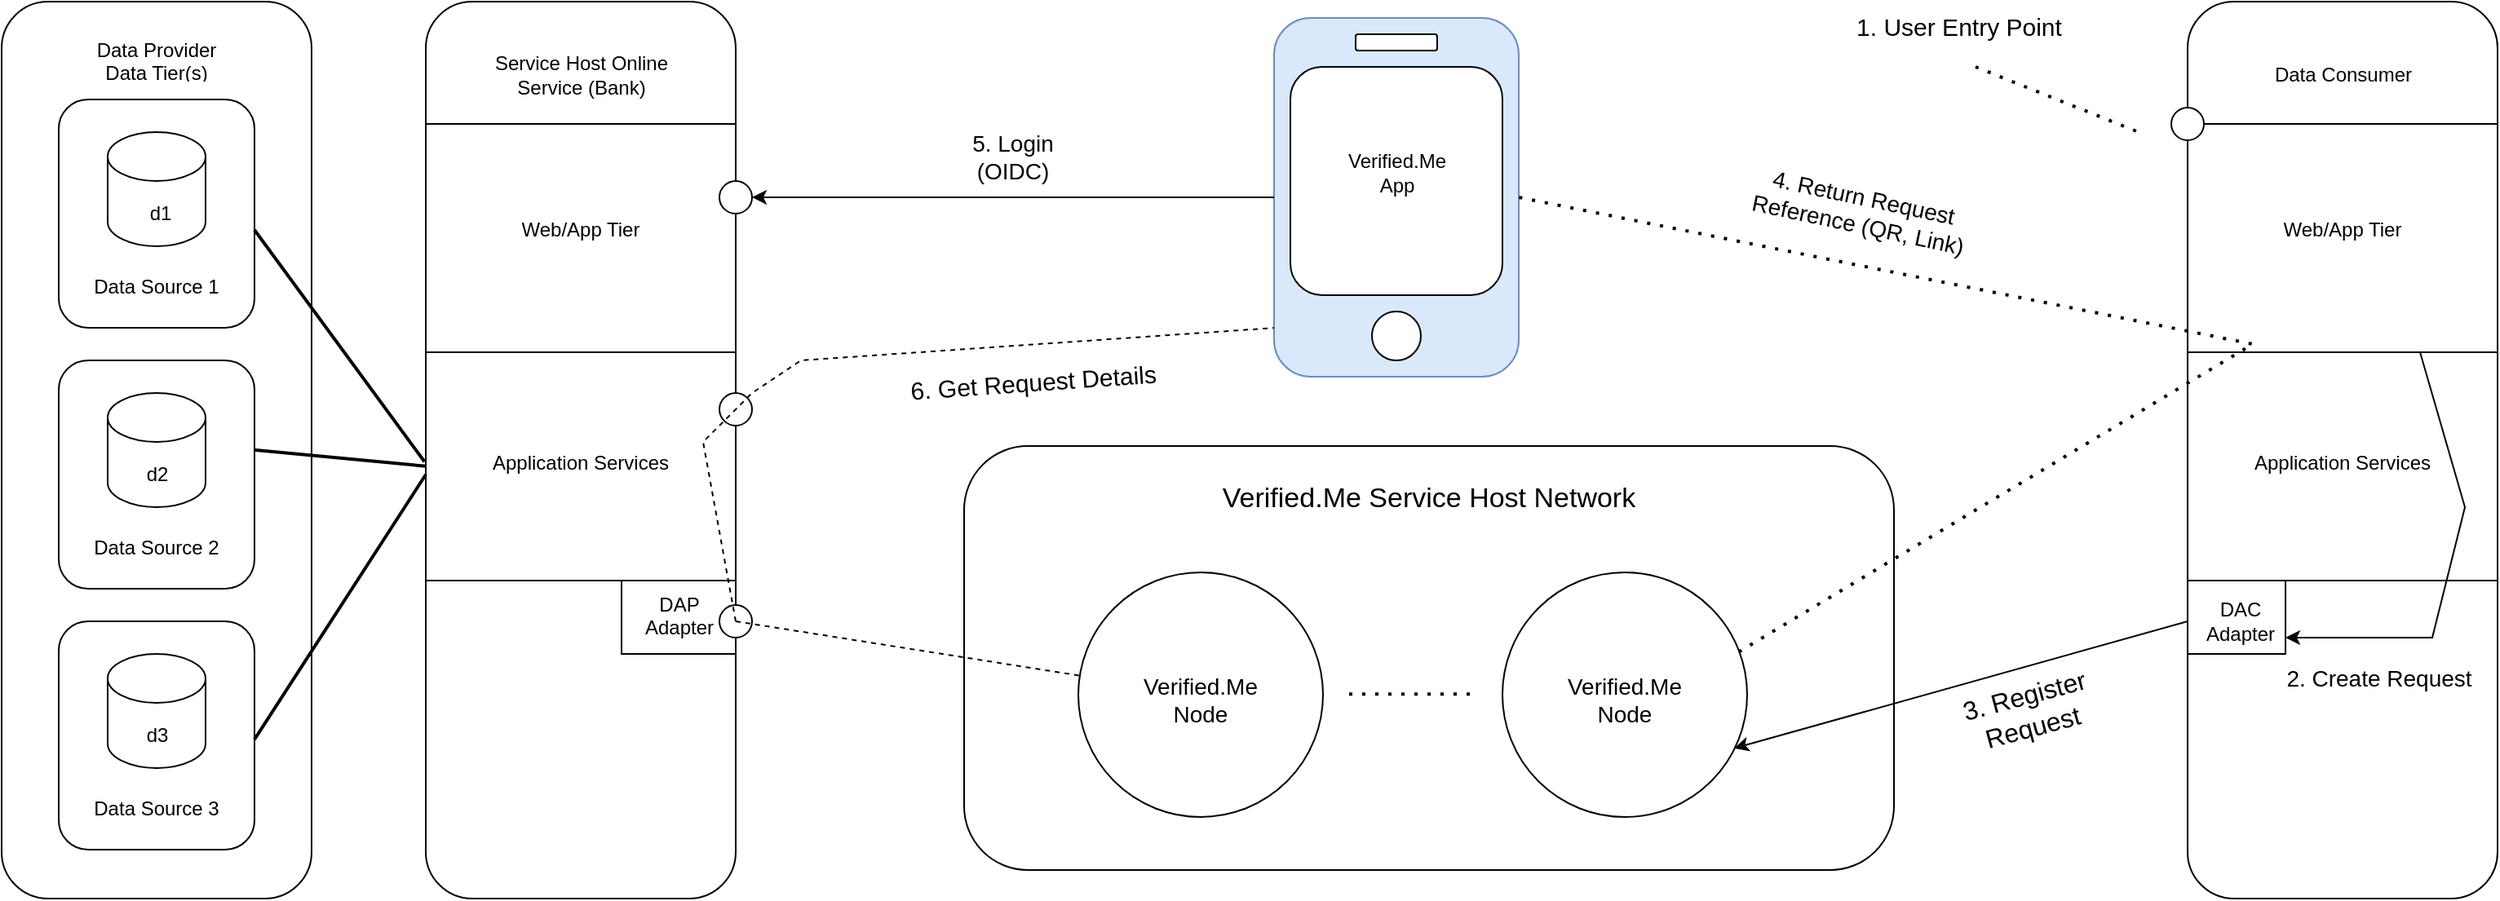 <mxfile version="20.5.3" type="github">
  <diagram id="KSw2pq7QWvrgQZUM4CQr" name="Page-1">
    <mxGraphModel dx="1673" dy="928" grid="1" gridSize="10" guides="1" tooltips="1" connect="1" arrows="1" fold="1" page="1" pageScale="1" pageWidth="850" pageHeight="1100" math="0" shadow="0">
      <root>
        <mxCell id="0" />
        <mxCell id="1" parent="0" />
        <mxCell id="ym_wlVn3fW00bw_4UrsF-1" value="" style="rounded=1;whiteSpace=wrap;html=1;" parent="1" vertex="1">
          <mxGeometry x="40" y="290" width="190" height="550" as="geometry" />
        </mxCell>
        <UserObject label="&lt;div&gt;Data Provider&lt;/div&gt;&lt;div&gt;Data Tier(s)&lt;br&gt;&lt;/div&gt;" placeholders="1" name="Variable" id="ym_wlVn3fW00bw_4UrsF-2">
          <mxCell style="text;html=1;strokeColor=none;fillColor=none;align=center;verticalAlign=middle;whiteSpace=wrap;overflow=hidden;" parent="1" vertex="1">
            <mxGeometry x="95" y="310" width="80" height="30" as="geometry" />
          </mxCell>
        </UserObject>
        <mxCell id="ym_wlVn3fW00bw_4UrsF-7" value="" style="rounded=1;whiteSpace=wrap;html=1;" parent="1" vertex="1">
          <mxGeometry x="75" y="350" width="120" height="140" as="geometry" />
        </mxCell>
        <mxCell id="ym_wlVn3fW00bw_4UrsF-8" value="" style="shape=cylinder3;whiteSpace=wrap;html=1;boundedLbl=1;backgroundOutline=1;size=15;" parent="1" vertex="1">
          <mxGeometry x="105" y="370" width="60" height="70" as="geometry" />
        </mxCell>
        <mxCell id="ym_wlVn3fW00bw_4UrsF-9" value="" style="rounded=1;whiteSpace=wrap;html=1;" parent="1" vertex="1">
          <mxGeometry x="75" y="510" width="120" height="140" as="geometry" />
        </mxCell>
        <mxCell id="ym_wlVn3fW00bw_4UrsF-10" value="" style="shape=cylinder3;whiteSpace=wrap;html=1;boundedLbl=1;backgroundOutline=1;size=15;" parent="1" vertex="1">
          <mxGeometry x="105" y="530" width="60" height="70" as="geometry" />
        </mxCell>
        <mxCell id="ym_wlVn3fW00bw_4UrsF-11" value="" style="rounded=1;whiteSpace=wrap;html=1;" parent="1" vertex="1">
          <mxGeometry x="75" y="670" width="120" height="140" as="geometry" />
        </mxCell>
        <mxCell id="ym_wlVn3fW00bw_4UrsF-12" value="" style="shape=cylinder3;whiteSpace=wrap;html=1;boundedLbl=1;backgroundOutline=1;size=15;" parent="1" vertex="1">
          <mxGeometry x="105" y="690" width="60" height="70" as="geometry" />
        </mxCell>
        <UserObject label="Data Source 1" placeholders="1" name="Variable" id="ym_wlVn3fW00bw_4UrsF-13">
          <mxCell style="text;html=1;strokeColor=none;fillColor=none;align=center;verticalAlign=middle;whiteSpace=wrap;overflow=hidden;" parent="1" vertex="1">
            <mxGeometry x="95" y="450" width="80" height="30" as="geometry" />
          </mxCell>
        </UserObject>
        <UserObject label="Data Source 2" placeholders="1" name="Variable" id="ym_wlVn3fW00bw_4UrsF-14">
          <mxCell style="text;html=1;strokeColor=none;fillColor=none;align=center;verticalAlign=middle;whiteSpace=wrap;overflow=hidden;" parent="1" vertex="1">
            <mxGeometry x="95" y="610" width="80" height="30" as="geometry" />
          </mxCell>
        </UserObject>
        <UserObject label="Data Source 3" placeholders="1" name="Variable" id="ym_wlVn3fW00bw_4UrsF-15">
          <mxCell style="text;html=1;strokeColor=none;fillColor=none;align=center;verticalAlign=middle;whiteSpace=wrap;overflow=hidden;" parent="1" vertex="1">
            <mxGeometry x="95" y="770" width="80" height="30" as="geometry" />
          </mxCell>
        </UserObject>
        <UserObject label="d1" placeholders="1" name="Variable" id="ym_wlVn3fW00bw_4UrsF-16">
          <mxCell style="text;html=1;strokeColor=none;fillColor=none;align=center;verticalAlign=middle;whiteSpace=wrap;overflow=hidden;" parent="1" vertex="1">
            <mxGeometry x="105" y="407.5" width="65" height="25" as="geometry" />
          </mxCell>
        </UserObject>
        <UserObject label="d2" placeholders="1" name="Variable" id="ym_wlVn3fW00bw_4UrsF-17">
          <mxCell style="text;html=1;strokeColor=none;fillColor=none;align=center;verticalAlign=middle;whiteSpace=wrap;overflow=hidden;" parent="1" vertex="1">
            <mxGeometry x="102.5" y="567.5" width="65" height="25" as="geometry" />
          </mxCell>
        </UserObject>
        <UserObject label="d3" placeholders="1" name="Variable" id="ym_wlVn3fW00bw_4UrsF-18">
          <mxCell style="text;html=1;strokeColor=none;fillColor=none;align=center;verticalAlign=middle;whiteSpace=wrap;overflow=hidden;" parent="1" vertex="1">
            <mxGeometry x="102.5" y="727.5" width="65" height="25" as="geometry" />
          </mxCell>
        </UserObject>
        <mxCell id="ym_wlVn3fW00bw_4UrsF-20" value="" style="rounded=1;whiteSpace=wrap;html=1;" parent="1" vertex="1">
          <mxGeometry x="300" y="290" width="190" height="550" as="geometry" />
        </mxCell>
        <mxCell id="ym_wlVn3fW00bw_4UrsF-22" value="" style="line;strokeWidth=1;html=1;" parent="1" vertex="1">
          <mxGeometry x="300" y="360" width="190" height="10" as="geometry" />
        </mxCell>
        <mxCell id="ym_wlVn3fW00bw_4UrsF-23" value="" style="line;strokeWidth=1;html=1;" parent="1" vertex="1">
          <mxGeometry x="300" y="500" width="190" height="10" as="geometry" />
        </mxCell>
        <mxCell id="ym_wlVn3fW00bw_4UrsF-24" value="" style="line;strokeWidth=1;html=1;" parent="1" vertex="1">
          <mxGeometry x="300" y="640" width="190" height="10" as="geometry" />
        </mxCell>
        <UserObject label="&lt;div&gt;Service Host Online&lt;/div&gt;Service (Bank)" placeholders="1" name="Variable" id="ym_wlVn3fW00bw_4UrsF-25">
          <mxCell style="text;html=1;strokeColor=none;fillColor=none;align=center;verticalAlign=middle;whiteSpace=wrap;overflow=hidden;" parent="1" vertex="1">
            <mxGeometry x="337.5" y="310" width="115" height="50" as="geometry" />
          </mxCell>
        </UserObject>
        <UserObject label="&lt;div&gt;Web/App Tier&lt;/div&gt;&lt;div&gt;&lt;br&gt;&lt;/div&gt;" placeholders="1" name="Variable" id="ym_wlVn3fW00bw_4UrsF-26">
          <mxCell style="text;html=1;strokeColor=none;fillColor=none;align=center;verticalAlign=middle;whiteSpace=wrap;overflow=hidden;" parent="1" vertex="1">
            <mxGeometry x="355" y="420" width="80" height="30" as="geometry" />
          </mxCell>
        </UserObject>
        <UserObject label="&lt;div&gt;Application Services&lt;/div&gt;&lt;div&gt;&lt;br&gt;&lt;/div&gt;" placeholders="1" name="Variable" id="ym_wlVn3fW00bw_4UrsF-27">
          <mxCell style="text;html=1;strokeColor=none;fillColor=none;align=center;verticalAlign=middle;whiteSpace=wrap;overflow=hidden;" parent="1" vertex="1">
            <mxGeometry x="330" y="562.5" width="130" height="30" as="geometry" />
          </mxCell>
        </UserObject>
        <mxCell id="ym_wlVn3fW00bw_4UrsF-35" value="" style="shape=partialRectangle;whiteSpace=wrap;html=1;bottom=0;right=0;fillColor=none;strokeWidth=1;direction=north;" parent="1" vertex="1">
          <mxGeometry x="420" y="645" width="70" height="45" as="geometry" />
        </mxCell>
        <UserObject label="DAP&lt;br&gt;&lt;div&gt;Adapter&lt;/div&gt;&lt;div&gt;&lt;br&gt;&lt;/div&gt;" placeholders="1" name="Variable" id="ym_wlVn3fW00bw_4UrsF-36">
          <mxCell style="text;html=1;strokeColor=none;fillColor=none;align=center;verticalAlign=middle;whiteSpace=wrap;overflow=hidden;" parent="1" vertex="1">
            <mxGeometry x="422.5" y="650" width="65" height="40" as="geometry" />
          </mxCell>
        </UserObject>
        <mxCell id="ym_wlVn3fW00bw_4UrsF-37" value="" style="endArrow=none;html=1;rounded=0;entryX=0.002;entryY=0.518;entryDx=0;entryDy=0;entryPerimeter=0;exitX=0.996;exitY=0.392;exitDx=0;exitDy=0;exitPerimeter=0;strokeWidth=2;" parent="1" source="ym_wlVn3fW00bw_4UrsF-9" target="ym_wlVn3fW00bw_4UrsF-20" edge="1">
          <mxGeometry width="50" height="50" relative="1" as="geometry">
            <mxPoint x="190" y="560" as="sourcePoint" />
            <mxPoint x="240" y="510" as="targetPoint" />
          </mxGeometry>
        </mxCell>
        <mxCell id="ym_wlVn3fW00bw_4UrsF-39" value="" style="endArrow=none;html=1;rounded=0;strokeWidth=2;entryX=-0.004;entryY=0.513;entryDx=0;entryDy=0;entryPerimeter=0;" parent="1" target="ym_wlVn3fW00bw_4UrsF-20" edge="1">
          <mxGeometry width="50" height="50" relative="1" as="geometry">
            <mxPoint x="195" y="430" as="sourcePoint" />
            <mxPoint x="245" y="380" as="targetPoint" />
          </mxGeometry>
        </mxCell>
        <mxCell id="ym_wlVn3fW00bw_4UrsF-40" value="" style="endArrow=none;html=1;rounded=0;exitX=0.996;exitY=0.392;exitDx=0;exitDy=0;exitPerimeter=0;strokeWidth=2;" parent="1" edge="1">
          <mxGeometry width="50" height="50" relative="1" as="geometry">
            <mxPoint x="195.0" y="742.48" as="sourcePoint" />
            <mxPoint x="300" y="580" as="targetPoint" />
          </mxGeometry>
        </mxCell>
        <mxCell id="ym_wlVn3fW00bw_4UrsF-42" value="" style="rounded=1;whiteSpace=wrap;html=1;strokeWidth=1;" parent="1" vertex="1">
          <mxGeometry x="630" y="562.5" width="570" height="260" as="geometry" />
        </mxCell>
        <mxCell id="ym_wlVn3fW00bw_4UrsF-43" value="Verified.Me Service Host Network" style="text;html=1;strokeColor=none;fillColor=none;align=center;verticalAlign=middle;whiteSpace=wrap;rounded=0;strokeWidth=1;fontSize=17;" parent="1" vertex="1">
          <mxGeometry x="645" y="580" width="540" height="30" as="geometry" />
        </mxCell>
        <mxCell id="ym_wlVn3fW00bw_4UrsF-44" value="" style="ellipse;whiteSpace=wrap;html=1;aspect=fixed;strokeWidth=1;fontSize=17;" parent="1" vertex="1">
          <mxGeometry x="700" y="640" width="150" height="150" as="geometry" />
        </mxCell>
        <mxCell id="ym_wlVn3fW00bw_4UrsF-45" value="" style="ellipse;whiteSpace=wrap;html=1;aspect=fixed;strokeWidth=1;fontSize=17;" parent="1" vertex="1">
          <mxGeometry x="960" y="640" width="150" height="150" as="geometry" />
        </mxCell>
        <UserObject label="&lt;div style=&quot;font-size: 14px;&quot;&gt;Verified.Me&lt;/div&gt;&lt;div style=&quot;font-size: 14px;&quot;&gt;Node&lt;br style=&quot;font-size: 14px;&quot;&gt;&lt;/div&gt;" placeholders="1" name="Variable" id="ym_wlVn3fW00bw_4UrsF-46">
          <mxCell style="text;html=1;strokeColor=none;fillColor=none;align=center;verticalAlign=middle;whiteSpace=wrap;overflow=hidden;fontSize=14;" parent="1" vertex="1">
            <mxGeometry x="721.25" y="690" width="107.5" height="55" as="geometry" />
          </mxCell>
        </UserObject>
        <UserObject label="&lt;div style=&quot;font-size: 14px;&quot;&gt;Verified.Me&lt;/div&gt;&lt;div style=&quot;font-size: 14px;&quot;&gt;Node&lt;br style=&quot;font-size: 14px;&quot;&gt;&lt;/div&gt;" placeholders="1" name="Variable" id="ym_wlVn3fW00bw_4UrsF-49">
          <mxCell style="text;html=1;strokeColor=none;fillColor=none;align=center;verticalAlign=middle;whiteSpace=wrap;overflow=hidden;fontSize=14;" parent="1" vertex="1">
            <mxGeometry x="981.25" y="690" width="107.5" height="55" as="geometry" />
          </mxCell>
        </UserObject>
        <mxCell id="ym_wlVn3fW00bw_4UrsF-54" value="" style="endArrow=none;dashed=1;html=1;dashPattern=1 3;strokeWidth=2;rounded=0;fontSize=14;" parent="1" edge="1">
          <mxGeometry width="50" height="50" relative="1" as="geometry">
            <mxPoint x="940" y="714.66" as="sourcePoint" />
            <mxPoint x="860" y="714.66" as="targetPoint" />
          </mxGeometry>
        </mxCell>
        <mxCell id="ym_wlVn3fW00bw_4UrsF-55" value="" style="rounded=1;whiteSpace=wrap;html=1;" parent="1" vertex="1">
          <mxGeometry x="1380" y="290" width="190" height="550" as="geometry" />
        </mxCell>
        <mxCell id="ym_wlVn3fW00bw_4UrsF-56" value="" style="line;strokeWidth=1;html=1;" parent="1" vertex="1">
          <mxGeometry x="1380" y="360" width="190" height="10" as="geometry" />
        </mxCell>
        <mxCell id="ym_wlVn3fW00bw_4UrsF-57" value="" style="line;strokeWidth=1;html=1;" parent="1" vertex="1">
          <mxGeometry x="1380" y="500" width="190" height="10" as="geometry" />
        </mxCell>
        <mxCell id="ym_wlVn3fW00bw_4UrsF-58" value="" style="line;strokeWidth=1;html=1;" parent="1" vertex="1">
          <mxGeometry x="1380" y="640" width="190" height="10" as="geometry" />
        </mxCell>
        <UserObject label="Data Consumer" placeholders="1" name="Variable" id="ym_wlVn3fW00bw_4UrsF-59">
          <mxCell style="text;html=1;strokeColor=none;fillColor=none;align=center;verticalAlign=middle;whiteSpace=wrap;overflow=hidden;" parent="1" vertex="1">
            <mxGeometry x="1417.5" y="310" width="115" height="50" as="geometry" />
          </mxCell>
        </UserObject>
        <UserObject label="&lt;div&gt;Web/App Tier&lt;/div&gt;&lt;div&gt;&lt;br&gt;&lt;/div&gt;" placeholders="1" name="Variable" id="ym_wlVn3fW00bw_4UrsF-60">
          <mxCell style="text;html=1;strokeColor=none;fillColor=none;align=center;verticalAlign=middle;whiteSpace=wrap;overflow=hidden;" parent="1" vertex="1">
            <mxGeometry x="1435" y="420" width="80" height="30" as="geometry" />
          </mxCell>
        </UserObject>
        <UserObject label="&lt;div&gt;Application Services&lt;/div&gt;&lt;div&gt;&lt;br&gt;&lt;/div&gt;" placeholders="1" name="Variable" id="ym_wlVn3fW00bw_4UrsF-61">
          <mxCell style="text;html=1;strokeColor=none;fillColor=none;align=center;verticalAlign=middle;whiteSpace=wrap;overflow=hidden;" parent="1" vertex="1">
            <mxGeometry x="1410" y="562.5" width="130" height="30" as="geometry" />
          </mxCell>
        </UserObject>
        <mxCell id="ym_wlVn3fW00bw_4UrsF-65" value="" style="shape=partialRectangle;whiteSpace=wrap;html=1;bottom=0;right=0;fillColor=none;strokeWidth=1;direction=west;" parent="1" vertex="1">
          <mxGeometry x="1380" y="645" width="60" height="45" as="geometry" />
        </mxCell>
        <UserObject label="&lt;div&gt;DAC&lt;/div&gt;&lt;div&gt;Adapter&lt;/div&gt;" placeholders="1" name="Variable" id="ym_wlVn3fW00bw_4UrsF-66">
          <mxCell style="text;html=1;strokeColor=none;fillColor=none;align=center;verticalAlign=middle;whiteSpace=wrap;overflow=hidden;" parent="1" vertex="1">
            <mxGeometry x="1380" y="650" width="65" height="40" as="geometry" />
          </mxCell>
        </UserObject>
        <mxCell id="ym_wlVn3fW00bw_4UrsF-68" value="" style="rounded=1;whiteSpace=wrap;html=1;strokeWidth=1;fontSize=14;fillColor=#dae8fc;strokeColor=#6c8ebf;" parent="1" vertex="1">
          <mxGeometry x="820" y="300" width="150" height="220" as="geometry" />
        </mxCell>
        <mxCell id="ym_wlVn3fW00bw_4UrsF-70" value="" style="ellipse;whiteSpace=wrap;html=1;aspect=fixed;strokeWidth=1;fontSize=14;" parent="1" vertex="1">
          <mxGeometry x="880" y="480" width="30" height="30" as="geometry" />
        </mxCell>
        <mxCell id="ym_wlVn3fW00bw_4UrsF-71" value="" style="rounded=1;whiteSpace=wrap;html=1;strokeWidth=1;fontSize=14;" parent="1" vertex="1">
          <mxGeometry x="870" y="310" width="50" height="10" as="geometry" />
        </mxCell>
        <mxCell id="ym_wlVn3fW00bw_4UrsF-72" value="" style="rounded=1;whiteSpace=wrap;html=1;strokeWidth=1;fontSize=14;" parent="1" vertex="1">
          <mxGeometry x="830" y="330" width="130" height="140" as="geometry" />
        </mxCell>
        <UserObject label="&lt;div&gt;Verified.Me&lt;/div&gt;&lt;div&gt;App&lt;br&gt;&lt;/div&gt;" placeholders="1" name="Variable" id="ym_wlVn3fW00bw_4UrsF-73">
          <mxCell style="text;html=1;strokeColor=none;fillColor=none;align=center;verticalAlign=middle;whiteSpace=wrap;overflow=hidden;" parent="1" vertex="1">
            <mxGeometry x="837.5" y="370" width="115" height="50" as="geometry" />
          </mxCell>
        </UserObject>
        <mxCell id="-gWEYb8kypz1Vk000rSd-1" value="" style="ellipse;whiteSpace=wrap;html=1;" vertex="1" parent="1">
          <mxGeometry x="1370" y="355" width="20" height="20" as="geometry" />
        </mxCell>
        <mxCell id="-gWEYb8kypz1Vk000rSd-2" value="" style="endArrow=none;dashed=1;html=1;dashPattern=1 3;strokeWidth=2;rounded=0;" edge="1" parent="1">
          <mxGeometry width="50" height="50" relative="1" as="geometry">
            <mxPoint x="1250" y="330" as="sourcePoint" />
            <mxPoint x="1350" y="370" as="targetPoint" />
          </mxGeometry>
        </mxCell>
        <mxCell id="-gWEYb8kypz1Vk000rSd-4" value="1. User Entry Point" style="text;html=1;strokeColor=none;fillColor=none;align=center;verticalAlign=middle;whiteSpace=wrap;rounded=0;fontSize=15;" vertex="1" parent="1">
          <mxGeometry x="1170" y="290" width="140" height="30" as="geometry" />
        </mxCell>
        <mxCell id="-gWEYb8kypz1Vk000rSd-5" value="" style="endArrow=classic;html=1;rounded=0;exitX=0.75;exitY=0.5;exitDx=0;exitDy=0;exitPerimeter=0;" edge="1" parent="1" source="ym_wlVn3fW00bw_4UrsF-57">
          <mxGeometry width="50" height="50" relative="1" as="geometry">
            <mxPoint x="1515" y="560" as="sourcePoint" />
            <mxPoint x="1440" y="680" as="targetPoint" />
            <Array as="points">
              <mxPoint x="1550" y="600" />
              <mxPoint x="1530" y="680" />
            </Array>
          </mxGeometry>
        </mxCell>
        <mxCell id="-gWEYb8kypz1Vk000rSd-6" value="2. Create Request" style="text;html=1;strokeColor=none;fillColor=none;align=center;verticalAlign=middle;whiteSpace=wrap;rounded=0;fontSize=14;" vertex="1" parent="1">
          <mxGeometry x="1435" y="690" width="125" height="30" as="geometry" />
        </mxCell>
        <mxCell id="-gWEYb8kypz1Vk000rSd-7" value="" style="endArrow=classic;html=1;rounded=0;exitX=0;exitY=0.5;exitDx=0;exitDy=0;entryX=0.947;entryY=0.719;entryDx=0;entryDy=0;entryPerimeter=0;" edge="1" parent="1" source="ym_wlVn3fW00bw_4UrsF-66" target="ym_wlVn3fW00bw_4UrsF-45">
          <mxGeometry width="50" height="50" relative="1" as="geometry">
            <mxPoint x="1200" y="740" as="sourcePoint" />
            <mxPoint x="1250" y="690" as="targetPoint" />
          </mxGeometry>
        </mxCell>
        <mxCell id="-gWEYb8kypz1Vk000rSd-8" value="3. Register Request&lt;br style=&quot;font-size: 16px;&quot;&gt;" style="text;html=1;strokeColor=none;fillColor=none;align=center;verticalAlign=middle;whiteSpace=wrap;rounded=0;rotation=-15;fontSize=16;" vertex="1" parent="1">
          <mxGeometry x="1230" y="710" width="105" height="30" as="geometry" />
        </mxCell>
        <mxCell id="-gWEYb8kypz1Vk000rSd-10" value="" style="endArrow=none;dashed=1;html=1;dashPattern=1 3;strokeWidth=2;rounded=0;exitX=0.966;exitY=0.325;exitDx=0;exitDy=0;exitPerimeter=0;entryX=1;entryY=0.5;entryDx=0;entryDy=0;" edge="1" parent="1" source="ym_wlVn3fW00bw_4UrsF-45" target="ym_wlVn3fW00bw_4UrsF-68">
          <mxGeometry width="50" height="50" relative="1" as="geometry">
            <mxPoint x="1200" y="720" as="sourcePoint" />
            <mxPoint x="990" y="410" as="targetPoint" />
            <Array as="points">
              <mxPoint x="1420" y="500" />
            </Array>
          </mxGeometry>
        </mxCell>
        <mxCell id="-gWEYb8kypz1Vk000rSd-11" value="4. Return Request Reference (QR, Link)" style="text;html=1;strokeColor=none;fillColor=none;align=center;verticalAlign=middle;whiteSpace=wrap;rounded=0;rotation=12;fontSize=14;" vertex="1" parent="1">
          <mxGeometry x="1110" y="385" width="140" height="65" as="geometry" />
        </mxCell>
        <mxCell id="-gWEYb8kypz1Vk000rSd-12" value="" style="ellipse;whiteSpace=wrap;html=1;" vertex="1" parent="1">
          <mxGeometry x="480" y="400" width="20" height="20" as="geometry" />
        </mxCell>
        <mxCell id="-gWEYb8kypz1Vk000rSd-13" value="" style="endArrow=classic;html=1;rounded=0;exitX=0;exitY=0.5;exitDx=0;exitDy=0;entryX=1;entryY=0.5;entryDx=0;entryDy=0;" edge="1" parent="1" source="ym_wlVn3fW00bw_4UrsF-68" target="-gWEYb8kypz1Vk000rSd-12">
          <mxGeometry width="50" height="50" relative="1" as="geometry">
            <mxPoint x="560" y="510" as="sourcePoint" />
            <mxPoint x="610" y="460" as="targetPoint" />
          </mxGeometry>
        </mxCell>
        <mxCell id="-gWEYb8kypz1Vk000rSd-14" value="5. Login (OIDC)" style="text;html=1;strokeColor=none;fillColor=none;align=center;verticalAlign=middle;whiteSpace=wrap;rounded=0;fontSize=14;" vertex="1" parent="1">
          <mxGeometry x="630" y="370" width="60" height="30" as="geometry" />
        </mxCell>
        <mxCell id="-gWEYb8kypz1Vk000rSd-15" value="" style="ellipse;whiteSpace=wrap;html=1;" vertex="1" parent="1">
          <mxGeometry x="480" y="530" width="20" height="20" as="geometry" />
        </mxCell>
        <mxCell id="-gWEYb8kypz1Vk000rSd-16" value="" style="ellipse;whiteSpace=wrap;html=1;" vertex="1" parent="1">
          <mxGeometry x="480" y="660" width="20" height="20" as="geometry" />
        </mxCell>
        <mxCell id="-gWEYb8kypz1Vk000rSd-18" value="" style="endArrow=none;dashed=1;html=1;rounded=0;entryX=0;entryY=0.864;entryDx=0;entryDy=0;entryPerimeter=0;" edge="1" parent="1" target="ym_wlVn3fW00bw_4UrsF-68">
          <mxGeometry width="50" height="50" relative="1" as="geometry">
            <mxPoint x="490" y="670" as="sourcePoint" />
            <mxPoint x="730" y="540" as="targetPoint" />
            <Array as="points">
              <mxPoint x="470" y="560" />
              <mxPoint x="500" y="530" />
              <mxPoint x="530" y="510" />
            </Array>
          </mxGeometry>
        </mxCell>
        <mxCell id="-gWEYb8kypz1Vk000rSd-19" value="" style="endArrow=none;dashed=1;html=1;rounded=0;" edge="1" parent="1" target="ym_wlVn3fW00bw_4UrsF-44">
          <mxGeometry width="50" height="50" relative="1" as="geometry">
            <mxPoint x="490" y="670" as="sourcePoint" />
            <mxPoint x="730" y="590" as="targetPoint" />
          </mxGeometry>
        </mxCell>
        <mxCell id="-gWEYb8kypz1Vk000rSd-21" value="6. Get Request Details" style="text;html=1;strokeColor=none;fillColor=none;align=center;verticalAlign=middle;whiteSpace=wrap;rounded=0;rotation=356;fontSize=15;" vertex="1" parent="1">
          <mxGeometry x="574.91" y="507.56" width="195" height="30" as="geometry" />
        </mxCell>
      </root>
    </mxGraphModel>
  </diagram>
</mxfile>
